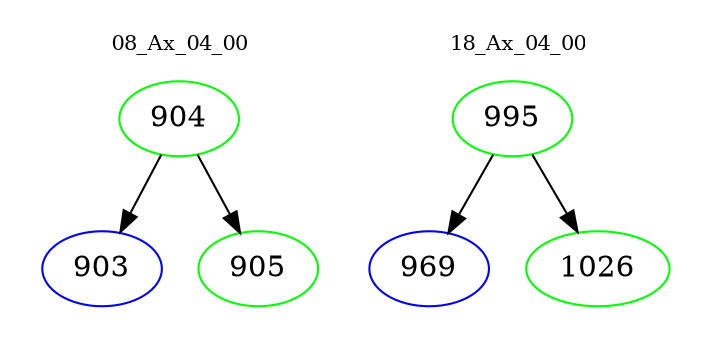 digraph{
subgraph cluster_0 {
color = white
label = "08_Ax_04_00";
fontsize=10;
T0_904 [label="904", color="green"]
T0_904 -> T0_903 [color="black"]
T0_903 [label="903", color="blue"]
T0_904 -> T0_905 [color="black"]
T0_905 [label="905", color="green"]
}
subgraph cluster_1 {
color = white
label = "18_Ax_04_00";
fontsize=10;
T1_995 [label="995", color="green"]
T1_995 -> T1_969 [color="black"]
T1_969 [label="969", color="blue"]
T1_995 -> T1_1026 [color="black"]
T1_1026 [label="1026", color="green"]
}
}
